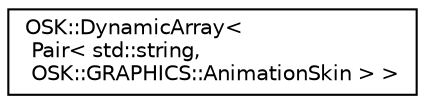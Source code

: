 digraph "Representación gráfica de la clase"
{
 // LATEX_PDF_SIZE
  edge [fontname="Helvetica",fontsize="10",labelfontname="Helvetica",labelfontsize="10"];
  node [fontname="Helvetica",fontsize="10",shape=record];
  rankdir="LR";
  Node0 [label="OSK::DynamicArray\<\l Pair\< std::string,\l OSK::GRAPHICS::AnimationSkin \> \>",height=0.2,width=0.4,color="black", fillcolor="white", style="filled",URL="$class_o_s_k_1_1_dynamic_array.html",tooltip=" "];
}
